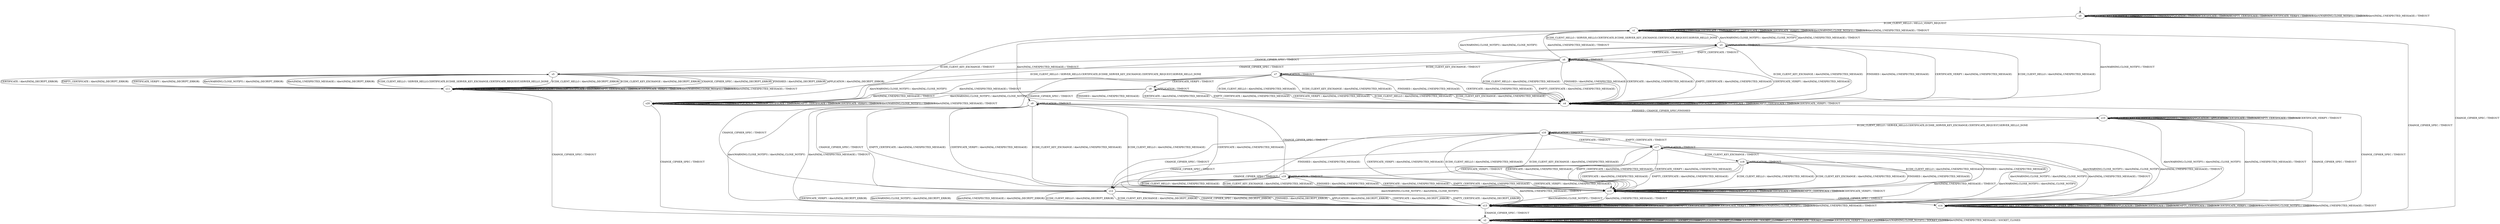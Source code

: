 digraph h5 {
s0 [label="s0"];
s1 [label="s1"];
s2 [label="s2"];
s3 [label="s3"];
s20 [label="s20"];
s4 [label="s4"];
s5 [label="s5"];
s6 [label="s6"];
s7 [label="s7"];
s11 [label="s11"];
s14 [label="s14"];
s8 [label="s8"];
s12 [label="s12"];
s9 [label="s9"];
s10 [label="s10"];
s13 [label="s13"];
s15 [label="s15"];
s16 [label="s16"];
s17 [label="s17"];
s18 [label="s18"];
s19 [label="s19"];
s0 -> s1 [label="ECDH_CLIENT_HELLO / HELLO_VERIFY_REQUEST"];
s0 -> s0 [label="ECDH_CLIENT_KEY_EXCHANGE / TIMEOUT"];
s0 -> s2 [label="CHANGE_CIPHER_SPEC / TIMEOUT"];
s0 -> s0 [label="FINISHED / TIMEOUT"];
s0 -> s0 [label="APPLICATION / TIMEOUT"];
s0 -> s0 [label="CERTIFICATE / TIMEOUT"];
s0 -> s0 [label="EMPTY_CERTIFICATE / TIMEOUT"];
s0 -> s0 [label="CERTIFICATE_VERIFY / TIMEOUT"];
s0 -> s0 [label="Alert(WARNING,CLOSE_NOTIFY) / TIMEOUT"];
s0 -> s0 [label="Alert(FATAL,UNEXPECTED_MESSAGE) / TIMEOUT"];
s1 -> s3 [label="ECDH_CLIENT_HELLO / SERVER_HELLO,CERTIFICATE,ECDHE_SERVER_KEY_EXCHANGE,CERTIFICATE_REQUEST,SERVER_HELLO_DONE"];
s1 -> s20 [label="ECDH_CLIENT_KEY_EXCHANGE / TIMEOUT"];
s1 -> s2 [label="CHANGE_CIPHER_SPEC / TIMEOUT"];
s1 -> s1 [label="FINISHED / TIMEOUT"];
s1 -> s1 [label="APPLICATION / TIMEOUT"];
s1 -> s1 [label="CERTIFICATE / TIMEOUT"];
s1 -> s1 [label="EMPTY_CERTIFICATE / TIMEOUT"];
s1 -> s1 [label="CERTIFICATE_VERIFY / TIMEOUT"];
s1 -> s1 [label="Alert(WARNING,CLOSE_NOTIFY) / TIMEOUT"];
s1 -> s1 [label="Alert(FATAL,UNEXPECTED_MESSAGE) / TIMEOUT"];
s2 -> s2 [label="ECDH_CLIENT_HELLO / SOCKET_CLOSED"];
s2 -> s2 [label="ECDH_CLIENT_KEY_EXCHANGE / SOCKET_CLOSED"];
s2 -> s2 [label="CHANGE_CIPHER_SPEC / SOCKET_CLOSED"];
s2 -> s2 [label="FINISHED / SOCKET_CLOSED"];
s2 -> s2 [label="APPLICATION / SOCKET_CLOSED"];
s2 -> s2 [label="CERTIFICATE / SOCKET_CLOSED"];
s2 -> s2 [label="EMPTY_CERTIFICATE / SOCKET_CLOSED"];
s2 -> s2 [label="CERTIFICATE_VERIFY / SOCKET_CLOSED"];
s2 -> s2 [label="Alert(WARNING,CLOSE_NOTIFY) / SOCKET_CLOSED"];
s2 -> s2 [label="Alert(FATAL,UNEXPECTED_MESSAGE) / SOCKET_CLOSED"];
s3 -> s4 [label="ECDH_CLIENT_HELLO / Alert(FATAL,UNEXPECTED_MESSAGE)"];
s3 -> s4 [label="ECDH_CLIENT_KEY_EXCHANGE / Alert(FATAL,UNEXPECTED_MESSAGE)"];
s3 -> s5 [label="CHANGE_CIPHER_SPEC / TIMEOUT"];
s3 -> s4 [label="FINISHED / Alert(FATAL,UNEXPECTED_MESSAGE)"];
s3 -> s3 [label="APPLICATION / TIMEOUT"];
s3 -> s6 [label="CERTIFICATE / TIMEOUT"];
s3 -> s6 [label="EMPTY_CERTIFICATE / TIMEOUT"];
s3 -> s4 [label="CERTIFICATE_VERIFY / Alert(FATAL,UNEXPECTED_MESSAGE)"];
s3 -> s1 [label="Alert(WARNING,CLOSE_NOTIFY) / Alert(FATAL,CLOSE_NOTIFY)"];
s3 -> s1 [label="Alert(FATAL,UNEXPECTED_MESSAGE) / TIMEOUT"];
s20 -> s3 [label="ECDH_CLIENT_HELLO / SERVER_HELLO,CERTIFICATE,ECDHE_SERVER_KEY_EXCHANGE,CERTIFICATE_REQUEST,SERVER_HELLO_DONE"];
s20 -> s20 [label="ECDH_CLIENT_KEY_EXCHANGE / TIMEOUT"];
s20 -> s2 [label="CHANGE_CIPHER_SPEC / TIMEOUT"];
s20 -> s20 [label="FINISHED / TIMEOUT"];
s20 -> s20 [label="APPLICATION / TIMEOUT"];
s20 -> s20 [label="CERTIFICATE / TIMEOUT"];
s20 -> s20 [label="EMPTY_CERTIFICATE / TIMEOUT"];
s20 -> s20 [label="CERTIFICATE_VERIFY / TIMEOUT"];
s20 -> s20 [label="Alert(WARNING,CLOSE_NOTIFY) / TIMEOUT"];
s20 -> s20 [label="Alert(FATAL,UNEXPECTED_MESSAGE) / TIMEOUT"];
s4 -> s4 [label="ECDH_CLIENT_HELLO / TIMEOUT"];
s4 -> s4 [label="ECDH_CLIENT_KEY_EXCHANGE / TIMEOUT"];
s4 -> s14 [label="CHANGE_CIPHER_SPEC / TIMEOUT"];
s4 -> s4 [label="FINISHED / TIMEOUT"];
s4 -> s4 [label="APPLICATION / TIMEOUT"];
s4 -> s4 [label="CERTIFICATE / TIMEOUT"];
s4 -> s4 [label="EMPTY_CERTIFICATE / TIMEOUT"];
s4 -> s4 [label="CERTIFICATE_VERIFY / TIMEOUT"];
s4 -> s1 [label="Alert(WARNING,CLOSE_NOTIFY) / TIMEOUT"];
s4 -> s1 [label="Alert(FATAL,UNEXPECTED_MESSAGE) / TIMEOUT"];
s5 -> s11 [label="ECDH_CLIENT_HELLO / Alert(FATAL,DECRYPT_ERROR)"];
s5 -> s11 [label="ECDH_CLIENT_KEY_EXCHANGE / Alert(FATAL,DECRYPT_ERROR)"];
s5 -> s11 [label="CHANGE_CIPHER_SPEC / Alert(FATAL,DECRYPT_ERROR)"];
s5 -> s11 [label="FINISHED / Alert(FATAL,DECRYPT_ERROR)"];
s5 -> s11 [label="APPLICATION / Alert(FATAL,DECRYPT_ERROR)"];
s5 -> s11 [label="CERTIFICATE / Alert(FATAL,DECRYPT_ERROR)"];
s5 -> s11 [label="EMPTY_CERTIFICATE / Alert(FATAL,DECRYPT_ERROR)"];
s5 -> s11 [label="CERTIFICATE_VERIFY / Alert(FATAL,DECRYPT_ERROR)"];
s5 -> s11 [label="Alert(WARNING,CLOSE_NOTIFY) / Alert(FATAL,DECRYPT_ERROR)"];
s5 -> s11 [label="Alert(FATAL,UNEXPECTED_MESSAGE) / Alert(FATAL,DECRYPT_ERROR)"];
s6 -> s4 [label="ECDH_CLIENT_HELLO / Alert(FATAL,UNEXPECTED_MESSAGE)"];
s6 -> s7 [label="ECDH_CLIENT_KEY_EXCHANGE / TIMEOUT"];
s6 -> s5 [label="CHANGE_CIPHER_SPEC / TIMEOUT"];
s6 -> s4 [label="FINISHED / Alert(FATAL,UNEXPECTED_MESSAGE)"];
s6 -> s6 [label="APPLICATION / TIMEOUT"];
s6 -> s4 [label="CERTIFICATE / Alert(FATAL,UNEXPECTED_MESSAGE)"];
s6 -> s4 [label="EMPTY_CERTIFICATE / Alert(FATAL,UNEXPECTED_MESSAGE)"];
s6 -> s4 [label="CERTIFICATE_VERIFY / Alert(FATAL,UNEXPECTED_MESSAGE)"];
s6 -> s1 [label="Alert(WARNING,CLOSE_NOTIFY) / Alert(FATAL,CLOSE_NOTIFY)"];
s6 -> s1 [label="Alert(FATAL,UNEXPECTED_MESSAGE) / TIMEOUT"];
s7 -> s4 [label="ECDH_CLIENT_HELLO / Alert(FATAL,UNEXPECTED_MESSAGE)"];
s7 -> s4 [label="ECDH_CLIENT_KEY_EXCHANGE / Alert(FATAL,UNEXPECTED_MESSAGE)"];
s7 -> s12 [label="CHANGE_CIPHER_SPEC / TIMEOUT"];
s7 -> s4 [label="FINISHED / Alert(FATAL,UNEXPECTED_MESSAGE)"];
s7 -> s7 [label="APPLICATION / TIMEOUT"];
s7 -> s4 [label="CERTIFICATE / Alert(FATAL,UNEXPECTED_MESSAGE)"];
s7 -> s4 [label="EMPTY_CERTIFICATE / Alert(FATAL,UNEXPECTED_MESSAGE)"];
s7 -> s8 [label="CERTIFICATE_VERIFY / TIMEOUT"];
s7 -> s20 [label="Alert(WARNING,CLOSE_NOTIFY) / Alert(FATAL,CLOSE_NOTIFY)"];
s7 -> s20 [label="Alert(FATAL,UNEXPECTED_MESSAGE) / TIMEOUT"];
s11 -> s5 [label="ECDH_CLIENT_HELLO / SERVER_HELLO,CERTIFICATE,ECDHE_SERVER_KEY_EXCHANGE,CERTIFICATE_REQUEST,SERVER_HELLO_DONE"];
s11 -> s11 [label="ECDH_CLIENT_KEY_EXCHANGE / TIMEOUT"];
s11 -> s2 [label="CHANGE_CIPHER_SPEC / TIMEOUT"];
s11 -> s11 [label="FINISHED / TIMEOUT"];
s11 -> s11 [label="APPLICATION / TIMEOUT"];
s11 -> s11 [label="CERTIFICATE / TIMEOUT"];
s11 -> s11 [label="EMPTY_CERTIFICATE / TIMEOUT"];
s11 -> s11 [label="CERTIFICATE_VERIFY / TIMEOUT"];
s11 -> s11 [label="Alert(WARNING,CLOSE_NOTIFY) / TIMEOUT"];
s11 -> s11 [label="Alert(FATAL,UNEXPECTED_MESSAGE) / TIMEOUT"];
s14 -> s14 [label="ECDH_CLIENT_HELLO / TIMEOUT"];
s14 -> s14 [label="ECDH_CLIENT_KEY_EXCHANGE / TIMEOUT"];
s14 -> s14 [label="CHANGE_CIPHER_SPEC / TIMEOUT"];
s14 -> s14 [label="FINISHED / TIMEOUT"];
s14 -> s14 [label="APPLICATION / TIMEOUT"];
s14 -> s14 [label="CERTIFICATE / TIMEOUT"];
s14 -> s14 [label="EMPTY_CERTIFICATE / TIMEOUT"];
s14 -> s14 [label="CERTIFICATE_VERIFY / TIMEOUT"];
s14 -> s14 [label="Alert(WARNING,CLOSE_NOTIFY) / TIMEOUT"];
s14 -> s14 [label="Alert(FATAL,UNEXPECTED_MESSAGE) / TIMEOUT"];
s8 -> s4 [label="ECDH_CLIENT_HELLO / Alert(FATAL,UNEXPECTED_MESSAGE)"];
s8 -> s4 [label="ECDH_CLIENT_KEY_EXCHANGE / Alert(FATAL,UNEXPECTED_MESSAGE)"];
s8 -> s9 [label="CHANGE_CIPHER_SPEC / TIMEOUT"];
s8 -> s4 [label="FINISHED / Alert(FATAL,UNEXPECTED_MESSAGE)"];
s8 -> s8 [label="APPLICATION / TIMEOUT"];
s8 -> s4 [label="CERTIFICATE / Alert(FATAL,UNEXPECTED_MESSAGE)"];
s8 -> s4 [label="EMPTY_CERTIFICATE / Alert(FATAL,UNEXPECTED_MESSAGE)"];
s8 -> s4 [label="CERTIFICATE_VERIFY / Alert(FATAL,UNEXPECTED_MESSAGE)"];
s8 -> s20 [label="Alert(WARNING,CLOSE_NOTIFY) / Alert(FATAL,CLOSE_NOTIFY)"];
s8 -> s20 [label="Alert(FATAL,UNEXPECTED_MESSAGE) / TIMEOUT"];
s12 -> s13 [label="ECDH_CLIENT_HELLO / Alert(FATAL,DECRYPT_ERROR)"];
s12 -> s13 [label="ECDH_CLIENT_KEY_EXCHANGE / Alert(FATAL,DECRYPT_ERROR)"];
s12 -> s13 [label="CHANGE_CIPHER_SPEC / Alert(FATAL,DECRYPT_ERROR)"];
s12 -> s13 [label="FINISHED / Alert(FATAL,DECRYPT_ERROR)"];
s12 -> s13 [label="APPLICATION / Alert(FATAL,DECRYPT_ERROR)"];
s12 -> s13 [label="CERTIFICATE / Alert(FATAL,DECRYPT_ERROR)"];
s12 -> s13 [label="EMPTY_CERTIFICATE / Alert(FATAL,DECRYPT_ERROR)"];
s12 -> s13 [label="CERTIFICATE_VERIFY / Alert(FATAL,DECRYPT_ERROR)"];
s12 -> s13 [label="Alert(WARNING,CLOSE_NOTIFY) / Alert(FATAL,DECRYPT_ERROR)"];
s12 -> s13 [label="Alert(FATAL,UNEXPECTED_MESSAGE) / Alert(FATAL,DECRYPT_ERROR)"];
s9 -> s15 [label="ECDH_CLIENT_HELLO / Alert(FATAL,UNEXPECTED_MESSAGE)"];
s9 -> s15 [label="ECDH_CLIENT_KEY_EXCHANGE / Alert(FATAL,UNEXPECTED_MESSAGE)"];
s9 -> s12 [label="CHANGE_CIPHER_SPEC / TIMEOUT"];
s9 -> s10 [label="FINISHED / CHANGE_CIPHER_SPEC,FINISHED"];
s9 -> s9 [label="APPLICATION / TIMEOUT"];
s9 -> s15 [label="CERTIFICATE / Alert(FATAL,UNEXPECTED_MESSAGE)"];
s9 -> s15 [label="EMPTY_CERTIFICATE / Alert(FATAL,UNEXPECTED_MESSAGE)"];
s9 -> s15 [label="CERTIFICATE_VERIFY / Alert(FATAL,UNEXPECTED_MESSAGE)"];
s9 -> s13 [label="Alert(WARNING,CLOSE_NOTIFY) / Alert(FATAL,CLOSE_NOTIFY)"];
s9 -> s13 [label="Alert(FATAL,UNEXPECTED_MESSAGE) / TIMEOUT"];
s10 -> s16 [label="ECDH_CLIENT_HELLO / SERVER_HELLO,CERTIFICATE,ECDHE_SERVER_KEY_EXCHANGE,CERTIFICATE_REQUEST,SERVER_HELLO_DONE"];
s10 -> s10 [label="ECDH_CLIENT_KEY_EXCHANGE / TIMEOUT"];
s10 -> s14 [label="CHANGE_CIPHER_SPEC / TIMEOUT"];
s10 -> s10 [label="FINISHED / TIMEOUT"];
s10 -> s10 [label="APPLICATION / APPLICATION"];
s10 -> s10 [label="CERTIFICATE / TIMEOUT"];
s10 -> s10 [label="EMPTY_CERTIFICATE / TIMEOUT"];
s10 -> s10 [label="CERTIFICATE_VERIFY / TIMEOUT"];
s10 -> s13 [label="Alert(WARNING,CLOSE_NOTIFY) / Alert(FATAL,CLOSE_NOTIFY)"];
s10 -> s13 [label="Alert(FATAL,UNEXPECTED_MESSAGE) / TIMEOUT"];
s13 -> s13 [label="ECDH_CLIENT_HELLO / TIMEOUT"];
s13 -> s13 [label="ECDH_CLIENT_KEY_EXCHANGE / TIMEOUT"];
s13 -> s2 [label="CHANGE_CIPHER_SPEC / TIMEOUT"];
s13 -> s13 [label="FINISHED / TIMEOUT"];
s13 -> s13 [label="APPLICATION / TIMEOUT"];
s13 -> s13 [label="CERTIFICATE / TIMEOUT"];
s13 -> s13 [label="EMPTY_CERTIFICATE / TIMEOUT"];
s13 -> s13 [label="CERTIFICATE_VERIFY / TIMEOUT"];
s13 -> s13 [label="Alert(WARNING,CLOSE_NOTIFY) / TIMEOUT"];
s13 -> s13 [label="Alert(FATAL,UNEXPECTED_MESSAGE) / TIMEOUT"];
s15 -> s15 [label="ECDH_CLIENT_HELLO / TIMEOUT"];
s15 -> s15 [label="ECDH_CLIENT_KEY_EXCHANGE / TIMEOUT"];
s15 -> s14 [label="CHANGE_CIPHER_SPEC / TIMEOUT"];
s15 -> s15 [label="FINISHED / TIMEOUT"];
s15 -> s15 [label="APPLICATION / TIMEOUT"];
s15 -> s15 [label="CERTIFICATE / TIMEOUT"];
s15 -> s15 [label="EMPTY_CERTIFICATE / TIMEOUT"];
s15 -> s15 [label="CERTIFICATE_VERIFY / TIMEOUT"];
s15 -> s13 [label="Alert(WARNING,CLOSE_NOTIFY) / TIMEOUT"];
s15 -> s13 [label="Alert(FATAL,UNEXPECTED_MESSAGE) / TIMEOUT"];
s16 -> s15 [label="ECDH_CLIENT_HELLO / Alert(FATAL,UNEXPECTED_MESSAGE)"];
s16 -> s15 [label="ECDH_CLIENT_KEY_EXCHANGE / Alert(FATAL,UNEXPECTED_MESSAGE)"];
s16 -> s12 [label="CHANGE_CIPHER_SPEC / TIMEOUT"];
s16 -> s15 [label="FINISHED / Alert(FATAL,UNEXPECTED_MESSAGE)"];
s16 -> s16 [label="APPLICATION / TIMEOUT"];
s16 -> s17 [label="CERTIFICATE / TIMEOUT"];
s16 -> s17 [label="EMPTY_CERTIFICATE / TIMEOUT"];
s16 -> s15 [label="CERTIFICATE_VERIFY / Alert(FATAL,UNEXPECTED_MESSAGE)"];
s16 -> s13 [label="Alert(WARNING,CLOSE_NOTIFY) / Alert(FATAL,CLOSE_NOTIFY)"];
s16 -> s13 [label="Alert(FATAL,UNEXPECTED_MESSAGE) / TIMEOUT"];
s17 -> s15 [label="ECDH_CLIENT_HELLO / Alert(FATAL,UNEXPECTED_MESSAGE)"];
s17 -> s18 [label="ECDH_CLIENT_KEY_EXCHANGE / TIMEOUT"];
s17 -> s12 [label="CHANGE_CIPHER_SPEC / TIMEOUT"];
s17 -> s15 [label="FINISHED / Alert(FATAL,UNEXPECTED_MESSAGE)"];
s17 -> s17 [label="APPLICATION / TIMEOUT"];
s17 -> s15 [label="CERTIFICATE / Alert(FATAL,UNEXPECTED_MESSAGE)"];
s17 -> s15 [label="EMPTY_CERTIFICATE / Alert(FATAL,UNEXPECTED_MESSAGE)"];
s17 -> s15 [label="CERTIFICATE_VERIFY / Alert(FATAL,UNEXPECTED_MESSAGE)"];
s17 -> s13 [label="Alert(WARNING,CLOSE_NOTIFY) / Alert(FATAL,CLOSE_NOTIFY)"];
s17 -> s13 [label="Alert(FATAL,UNEXPECTED_MESSAGE) / TIMEOUT"];
s18 -> s15 [label="ECDH_CLIENT_HELLO / Alert(FATAL,UNEXPECTED_MESSAGE)"];
s18 -> s15 [label="ECDH_CLIENT_KEY_EXCHANGE / Alert(FATAL,UNEXPECTED_MESSAGE)"];
s18 -> s12 [label="CHANGE_CIPHER_SPEC / TIMEOUT"];
s18 -> s15 [label="FINISHED / Alert(FATAL,UNEXPECTED_MESSAGE)"];
s18 -> s18 [label="APPLICATION / TIMEOUT"];
s18 -> s15 [label="CERTIFICATE / Alert(FATAL,UNEXPECTED_MESSAGE)"];
s18 -> s15 [label="EMPTY_CERTIFICATE / Alert(FATAL,UNEXPECTED_MESSAGE)"];
s18 -> s19 [label="CERTIFICATE_VERIFY / TIMEOUT"];
s18 -> s13 [label="Alert(WARNING,CLOSE_NOTIFY) / Alert(FATAL,CLOSE_NOTIFY)"];
s18 -> s13 [label="Alert(FATAL,UNEXPECTED_MESSAGE) / TIMEOUT"];
s19 -> s15 [label="ECDH_CLIENT_HELLO / Alert(FATAL,UNEXPECTED_MESSAGE)"];
s19 -> s15 [label="ECDH_CLIENT_KEY_EXCHANGE / Alert(FATAL,UNEXPECTED_MESSAGE)"];
s19 -> s9 [label="CHANGE_CIPHER_SPEC / TIMEOUT"];
s19 -> s15 [label="FINISHED / Alert(FATAL,UNEXPECTED_MESSAGE)"];
s19 -> s19 [label="APPLICATION / TIMEOUT"];
s19 -> s15 [label="CERTIFICATE / Alert(FATAL,UNEXPECTED_MESSAGE)"];
s19 -> s15 [label="EMPTY_CERTIFICATE / Alert(FATAL,UNEXPECTED_MESSAGE)"];
s19 -> s15 [label="CERTIFICATE_VERIFY / Alert(FATAL,UNEXPECTED_MESSAGE)"];
s19 -> s13 [label="Alert(WARNING,CLOSE_NOTIFY) / Alert(FATAL,CLOSE_NOTIFY)"];
s19 -> s13 [label="Alert(FATAL,UNEXPECTED_MESSAGE) / TIMEOUT"];
__start0 [shape=none, label=""];
__start0 -> s0 [label=""];
}

